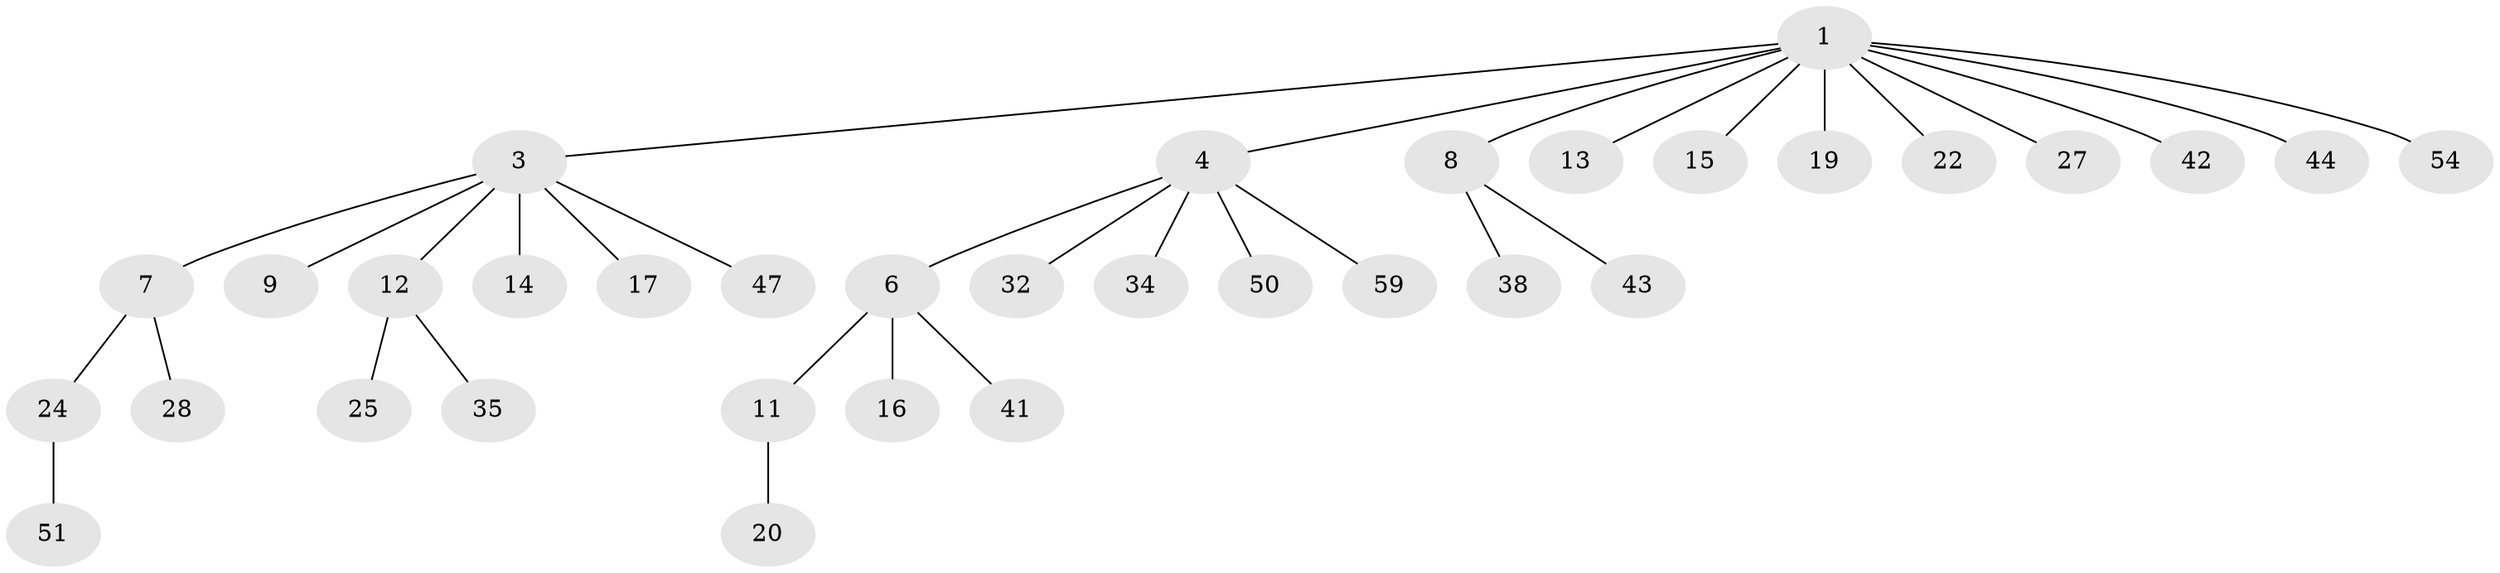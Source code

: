 // original degree distribution, {7: 0.028985507246376812, 6: 0.014492753623188406, 4: 0.08695652173913043, 3: 0.10144927536231885, 2: 0.2028985507246377, 1: 0.5507246376811594, 5: 0.014492753623188406}
// Generated by graph-tools (version 1.1) at 2025/15/03/09/25 04:15:31]
// undirected, 34 vertices, 33 edges
graph export_dot {
graph [start="1"]
  node [color=gray90,style=filled];
  1 [super="+2"];
  3;
  4 [super="+5"];
  6;
  7 [super="+18"];
  8 [super="+23+10"];
  9 [super="+29"];
  11 [super="+21"];
  12;
  13;
  14 [super="+58+67+26+37"];
  15;
  16;
  17 [super="+39"];
  19;
  20 [super="+46"];
  22 [super="+53"];
  24 [super="+36+52"];
  25;
  27;
  28;
  32;
  34 [super="+64"];
  35;
  38 [super="+49"];
  41 [super="+48+57+61"];
  42 [super="+45+62"];
  43;
  44;
  47;
  50;
  51;
  54;
  59;
  1 -- 8;
  1 -- 15;
  1 -- 19;
  1 -- 22;
  1 -- 27;
  1 -- 42;
  1 -- 3;
  1 -- 4;
  1 -- 54;
  1 -- 44;
  1 -- 13;
  3 -- 7;
  3 -- 9;
  3 -- 12;
  3 -- 14;
  3 -- 17;
  3 -- 47;
  4 -- 32;
  4 -- 59;
  4 -- 34;
  4 -- 50;
  4 -- 6;
  6 -- 11;
  6 -- 16;
  6 -- 41;
  7 -- 24;
  7 -- 28;
  8 -- 43;
  8 -- 38;
  11 -- 20;
  12 -- 25;
  12 -- 35;
  24 -- 51;
}
